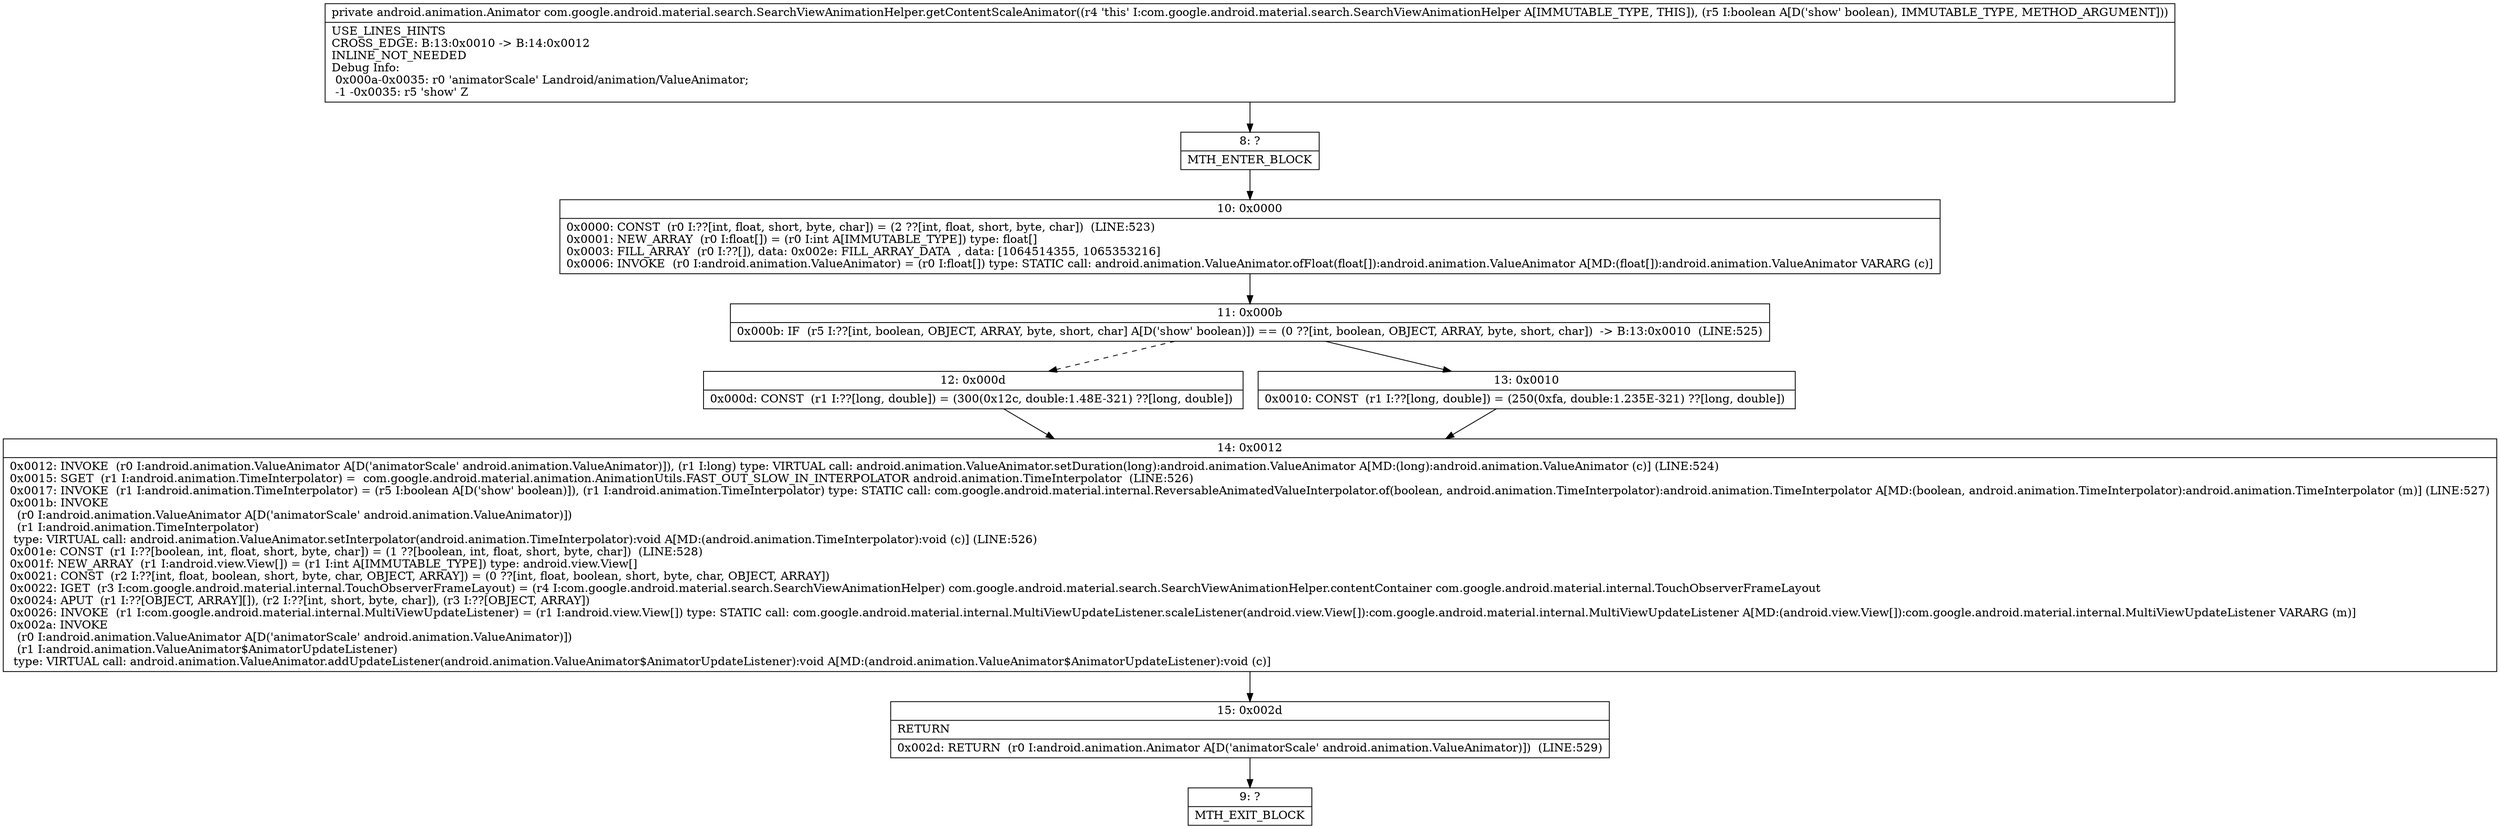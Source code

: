 digraph "CFG forcom.google.android.material.search.SearchViewAnimationHelper.getContentScaleAnimator(Z)Landroid\/animation\/Animator;" {
Node_8 [shape=record,label="{8\:\ ?|MTH_ENTER_BLOCK\l}"];
Node_10 [shape=record,label="{10\:\ 0x0000|0x0000: CONST  (r0 I:??[int, float, short, byte, char]) = (2 ??[int, float, short, byte, char])  (LINE:523)\l0x0001: NEW_ARRAY  (r0 I:float[]) = (r0 I:int A[IMMUTABLE_TYPE]) type: float[] \l0x0003: FILL_ARRAY  (r0 I:??[]), data: 0x002e: FILL_ARRAY_DATA  , data: [1064514355, 1065353216] \l0x0006: INVOKE  (r0 I:android.animation.ValueAnimator) = (r0 I:float[]) type: STATIC call: android.animation.ValueAnimator.ofFloat(float[]):android.animation.ValueAnimator A[MD:(float[]):android.animation.ValueAnimator VARARG (c)]\l}"];
Node_11 [shape=record,label="{11\:\ 0x000b|0x000b: IF  (r5 I:??[int, boolean, OBJECT, ARRAY, byte, short, char] A[D('show' boolean)]) == (0 ??[int, boolean, OBJECT, ARRAY, byte, short, char])  \-\> B:13:0x0010  (LINE:525)\l}"];
Node_12 [shape=record,label="{12\:\ 0x000d|0x000d: CONST  (r1 I:??[long, double]) = (300(0x12c, double:1.48E\-321) ??[long, double]) \l}"];
Node_14 [shape=record,label="{14\:\ 0x0012|0x0012: INVOKE  (r0 I:android.animation.ValueAnimator A[D('animatorScale' android.animation.ValueAnimator)]), (r1 I:long) type: VIRTUAL call: android.animation.ValueAnimator.setDuration(long):android.animation.ValueAnimator A[MD:(long):android.animation.ValueAnimator (c)] (LINE:524)\l0x0015: SGET  (r1 I:android.animation.TimeInterpolator) =  com.google.android.material.animation.AnimationUtils.FAST_OUT_SLOW_IN_INTERPOLATOR android.animation.TimeInterpolator  (LINE:526)\l0x0017: INVOKE  (r1 I:android.animation.TimeInterpolator) = (r5 I:boolean A[D('show' boolean)]), (r1 I:android.animation.TimeInterpolator) type: STATIC call: com.google.android.material.internal.ReversableAnimatedValueInterpolator.of(boolean, android.animation.TimeInterpolator):android.animation.TimeInterpolator A[MD:(boolean, android.animation.TimeInterpolator):android.animation.TimeInterpolator (m)] (LINE:527)\l0x001b: INVOKE  \l  (r0 I:android.animation.ValueAnimator A[D('animatorScale' android.animation.ValueAnimator)])\l  (r1 I:android.animation.TimeInterpolator)\l type: VIRTUAL call: android.animation.ValueAnimator.setInterpolator(android.animation.TimeInterpolator):void A[MD:(android.animation.TimeInterpolator):void (c)] (LINE:526)\l0x001e: CONST  (r1 I:??[boolean, int, float, short, byte, char]) = (1 ??[boolean, int, float, short, byte, char])  (LINE:528)\l0x001f: NEW_ARRAY  (r1 I:android.view.View[]) = (r1 I:int A[IMMUTABLE_TYPE]) type: android.view.View[] \l0x0021: CONST  (r2 I:??[int, float, boolean, short, byte, char, OBJECT, ARRAY]) = (0 ??[int, float, boolean, short, byte, char, OBJECT, ARRAY]) \l0x0022: IGET  (r3 I:com.google.android.material.internal.TouchObserverFrameLayout) = (r4 I:com.google.android.material.search.SearchViewAnimationHelper) com.google.android.material.search.SearchViewAnimationHelper.contentContainer com.google.android.material.internal.TouchObserverFrameLayout \l0x0024: APUT  (r1 I:??[OBJECT, ARRAY][]), (r2 I:??[int, short, byte, char]), (r3 I:??[OBJECT, ARRAY]) \l0x0026: INVOKE  (r1 I:com.google.android.material.internal.MultiViewUpdateListener) = (r1 I:android.view.View[]) type: STATIC call: com.google.android.material.internal.MultiViewUpdateListener.scaleListener(android.view.View[]):com.google.android.material.internal.MultiViewUpdateListener A[MD:(android.view.View[]):com.google.android.material.internal.MultiViewUpdateListener VARARG (m)]\l0x002a: INVOKE  \l  (r0 I:android.animation.ValueAnimator A[D('animatorScale' android.animation.ValueAnimator)])\l  (r1 I:android.animation.ValueAnimator$AnimatorUpdateListener)\l type: VIRTUAL call: android.animation.ValueAnimator.addUpdateListener(android.animation.ValueAnimator$AnimatorUpdateListener):void A[MD:(android.animation.ValueAnimator$AnimatorUpdateListener):void (c)]\l}"];
Node_15 [shape=record,label="{15\:\ 0x002d|RETURN\l|0x002d: RETURN  (r0 I:android.animation.Animator A[D('animatorScale' android.animation.ValueAnimator)])  (LINE:529)\l}"];
Node_9 [shape=record,label="{9\:\ ?|MTH_EXIT_BLOCK\l}"];
Node_13 [shape=record,label="{13\:\ 0x0010|0x0010: CONST  (r1 I:??[long, double]) = (250(0xfa, double:1.235E\-321) ??[long, double]) \l}"];
MethodNode[shape=record,label="{private android.animation.Animator com.google.android.material.search.SearchViewAnimationHelper.getContentScaleAnimator((r4 'this' I:com.google.android.material.search.SearchViewAnimationHelper A[IMMUTABLE_TYPE, THIS]), (r5 I:boolean A[D('show' boolean), IMMUTABLE_TYPE, METHOD_ARGUMENT]))  | USE_LINES_HINTS\lCROSS_EDGE: B:13:0x0010 \-\> B:14:0x0012\lINLINE_NOT_NEEDED\lDebug Info:\l  0x000a\-0x0035: r0 'animatorScale' Landroid\/animation\/ValueAnimator;\l  \-1 \-0x0035: r5 'show' Z\l}"];
MethodNode -> Node_8;Node_8 -> Node_10;
Node_10 -> Node_11;
Node_11 -> Node_12[style=dashed];
Node_11 -> Node_13;
Node_12 -> Node_14;
Node_14 -> Node_15;
Node_15 -> Node_9;
Node_13 -> Node_14;
}

